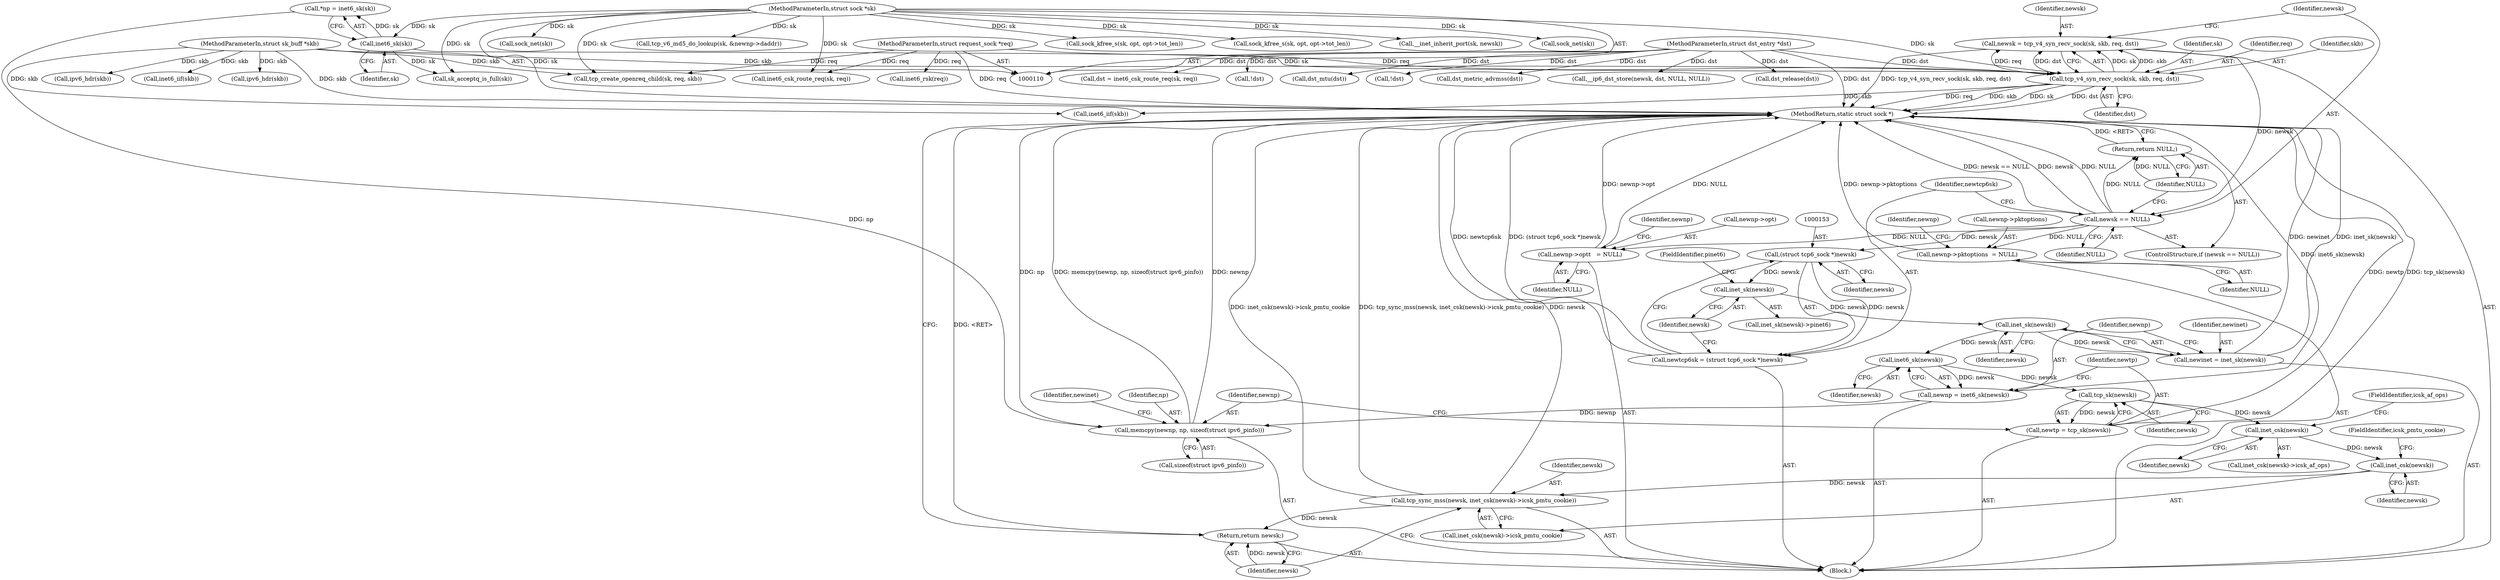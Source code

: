 digraph "0_linux_f6d8bd051c391c1c0458a30b2a7abcd939329259_33@API" {
"1000137" [label="(Call,newsk = tcp_v4_syn_recv_sock(sk, skb, req, dst))"];
"1000139" [label="(Call,tcp_v4_syn_recv_sock(sk, skb, req, dst))"];
"1000121" [label="(Call,inet6_sk(sk))"];
"1000111" [label="(MethodParameterIn,struct sock *sk)"];
"1000112" [label="(MethodParameterIn,struct sk_buff *skb)"];
"1000113" [label="(MethodParameterIn,struct request_sock *req)"];
"1000114" [label="(MethodParameterIn,struct dst_entry *dst)"];
"1000145" [label="(Call,newsk == NULL)"];
"1000148" [label="(Return,return NULL;)"];
"1000152" [label="(Call,(struct tcp6_sock *)newsk)"];
"1000150" [label="(Call,newtcp6sk = (struct tcp6_sock *)newsk)"];
"1000157" [label="(Call,inet_sk(newsk))"];
"1000166" [label="(Call,inet_sk(newsk))"];
"1000164" [label="(Call,newinet = inet_sk(newsk))"];
"1000170" [label="(Call,inet6_sk(newsk))"];
"1000168" [label="(Call,newnp = inet6_sk(newsk))"];
"1000176" [label="(Call,memcpy(newnp, np, sizeof(struct ipv6_pinfo)))"];
"1000174" [label="(Call,tcp_sk(newsk))"];
"1000172" [label="(Call,newtp = tcp_sk(newsk))"];
"1000208" [label="(Call,inet_csk(newsk))"];
"1000251" [label="(Call,inet_csk(newsk))"];
"1000248" [label="(Call,tcp_sync_mss(newsk, inet_csk(newsk)->icsk_pmtu_cookie))"];
"1000254" [label="(Return,return newsk;)"];
"1000224" [label="(Call,newnp->pktoptions  = NULL)"];
"1000229" [label="(Call,newnp->opt\t   = NULL)"];
"1000208" [label="(Call,inet_csk(newsk))"];
"1000250" [label="(Call,inet_csk(newsk)->icsk_pmtu_cookie)"];
"1000113" [label="(MethodParameterIn,struct request_sock *req)"];
"1000112" [label="(MethodParameterIn,struct sk_buff *skb)"];
"1000210" [label="(FieldIdentifier,icsk_af_ops)"];
"1000164" [label="(Call,newinet = inet_sk(newsk))"];
"1000236" [label="(Identifier,newnp)"];
"1000111" [label="(MethodParameterIn,struct sock *sk)"];
"1000152" [label="(Call,(struct tcp6_sock *)newsk)"];
"1000253" [label="(FieldIdentifier,icsk_pmtu_cookie)"];
"1000165" [label="(Identifier,newinet)"];
"1000249" [label="(Identifier,newsk)"];
"1000143" [label="(Identifier,dst)"];
"1000114" [label="(MethodParameterIn,struct dst_entry *dst)"];
"1000167" [label="(Identifier,newsk)"];
"1000463" [label="(Call,sock_kfree_s(sk, opt, opt->tot_len))"];
"1000173" [label="(Identifier,newtp)"];
"1000589" [label="(Call,sock_kfree_s(sk, opt, opt->tot_len))"];
"1000171" [label="(Identifier,newsk)"];
"1000159" [label="(FieldIdentifier,pinet6)"];
"1000137" [label="(Call,newsk = tcp_v4_syn_recv_sock(sk, skb, req, dst))"];
"1000170" [label="(Call,inet6_sk(newsk))"];
"1000177" [label="(Identifier,newnp)"];
"1000562" [label="(Call,__inet_inherit_port(sk, newsk))"];
"1000238" [label="(Call,inet6_iif(skb))"];
"1000158" [label="(Identifier,newsk)"];
"1000166" [label="(Call,inet_sk(newsk))"];
"1000251" [label="(Call,inet_csk(newsk))"];
"1000174" [label="(Call,tcp_sk(newsk))"];
"1000151" [label="(Identifier,newtcp6sk)"];
"1000119" [label="(Call,*np = inet6_sk(sk))"];
"1000577" [label="(Call,sock_net(sk))"];
"1000172" [label="(Call,newtp = tcp_sk(newsk))"];
"1000275" [label="(Call,inet6_csk_route_req(sk, req))"];
"1000233" [label="(Identifier,NULL)"];
"1000266" [label="(Call,sk_acceptq_is_full(sk))"];
"1000231" [label="(Identifier,newnp)"];
"1000248" [label="(Call,tcp_sync_mss(newsk, inet_csk(newsk)->icsk_pmtu_cookie))"];
"1000499" [label="(Call,dst_mtu(dst))"];
"1000140" [label="(Identifier,sk)"];
"1000149" [label="(Identifier,NULL)"];
"1000156" [label="(Call,inet_sk(newsk)->pinet6)"];
"1000121" [label="(Call,inet6_sk(sk))"];
"1000144" [label="(ControlStructure,if (newsk == NULL))"];
"1000150" [label="(Call,newtcp6sk = (struct tcp6_sock *)newsk)"];
"1000146" [label="(Identifier,newsk)"];
"1000258" [label="(Call,inet6_rsk(req))"];
"1000138" [label="(Identifier,newsk)"];
"1000179" [label="(Call,sizeof(struct ipv6_pinfo))"];
"1000142" [label="(Identifier,req)"];
"1000604" [label="(MethodReturn,static struct sock *)"];
"1000147" [label="(Identifier,NULL)"];
"1000207" [label="(Call,inet_csk(newsk)->icsk_af_ops)"];
"1000252" [label="(Identifier,newsk)"];
"1000225" [label="(Call,newnp->pktoptions)"];
"1000122" [label="(Identifier,sk)"];
"1000154" [label="(Identifier,newsk)"];
"1000279" [label="(Call,!dst)"];
"1000157" [label="(Call,inet_sk(newsk))"];
"1000139" [label="(Call,tcp_v4_syn_recv_sock(sk, skb, req, dst))"];
"1000505" [label="(Call,dst_metric_advmss(dst))"];
"1000444" [label="(Call,ipv6_hdr(skb))"];
"1000230" [label="(Call,newnp->opt)"];
"1000183" [label="(Identifier,newinet)"];
"1000599" [label="(Call,sock_net(sk))"];
"1000298" [label="(Call,__ip6_dst_store(newsk, dst, NULL, NULL))"];
"1000148" [label="(Return,return NULL;)"];
"1000209" [label="(Identifier,newsk)"];
"1000595" [label="(Call,dst_release(dst))"];
"1000284" [label="(Call,tcp_create_openreq_child(sk, req, skb))"];
"1000178" [label="(Identifier,np)"];
"1000273" [label="(Call,dst = inet6_csk_route_req(sk, req))"];
"1000169" [label="(Identifier,newnp)"];
"1000270" [label="(Call,!dst)"];
"1000224" [label="(Call,newnp->pktoptions  = NULL)"];
"1000255" [label="(Identifier,newsk)"];
"1000527" [label="(Call,tcp_v6_md5_do_lookup(sk, &newnp->daddr))"];
"1000175" [label="(Identifier,newsk)"];
"1000228" [label="(Identifier,NULL)"];
"1000437" [label="(Call,inet6_iif(skb))"];
"1000254" [label="(Return,return newsk;)"];
"1000141" [label="(Identifier,skb)"];
"1000176" [label="(Call,memcpy(newnp, np, sizeof(struct ipv6_pinfo)))"];
"1000145" [label="(Call,newsk == NULL)"];
"1000136" [label="(Block,)"];
"1000245" [label="(Call,ipv6_hdr(skb))"];
"1000229" [label="(Call,newnp->opt\t   = NULL)"];
"1000168" [label="(Call,newnp = inet6_sk(newsk))"];
"1000137" -> "1000136"  [label="AST: "];
"1000137" -> "1000139"  [label="CFG: "];
"1000138" -> "1000137"  [label="AST: "];
"1000139" -> "1000137"  [label="AST: "];
"1000146" -> "1000137"  [label="CFG: "];
"1000137" -> "1000604"  [label="DDG: tcp_v4_syn_recv_sock(sk, skb, req, dst)"];
"1000139" -> "1000137"  [label="DDG: sk"];
"1000139" -> "1000137"  [label="DDG: skb"];
"1000139" -> "1000137"  [label="DDG: req"];
"1000139" -> "1000137"  [label="DDG: dst"];
"1000137" -> "1000145"  [label="DDG: newsk"];
"1000139" -> "1000143"  [label="CFG: "];
"1000140" -> "1000139"  [label="AST: "];
"1000141" -> "1000139"  [label="AST: "];
"1000142" -> "1000139"  [label="AST: "];
"1000143" -> "1000139"  [label="AST: "];
"1000139" -> "1000604"  [label="DDG: req"];
"1000139" -> "1000604"  [label="DDG: skb"];
"1000139" -> "1000604"  [label="DDG: sk"];
"1000139" -> "1000604"  [label="DDG: dst"];
"1000121" -> "1000139"  [label="DDG: sk"];
"1000111" -> "1000139"  [label="DDG: sk"];
"1000112" -> "1000139"  [label="DDG: skb"];
"1000113" -> "1000139"  [label="DDG: req"];
"1000114" -> "1000139"  [label="DDG: dst"];
"1000139" -> "1000238"  [label="DDG: skb"];
"1000121" -> "1000119"  [label="AST: "];
"1000121" -> "1000122"  [label="CFG: "];
"1000122" -> "1000121"  [label="AST: "];
"1000119" -> "1000121"  [label="CFG: "];
"1000121" -> "1000119"  [label="DDG: sk"];
"1000111" -> "1000121"  [label="DDG: sk"];
"1000121" -> "1000266"  [label="DDG: sk"];
"1000111" -> "1000110"  [label="AST: "];
"1000111" -> "1000604"  [label="DDG: sk"];
"1000111" -> "1000266"  [label="DDG: sk"];
"1000111" -> "1000275"  [label="DDG: sk"];
"1000111" -> "1000284"  [label="DDG: sk"];
"1000111" -> "1000463"  [label="DDG: sk"];
"1000111" -> "1000527"  [label="DDG: sk"];
"1000111" -> "1000562"  [label="DDG: sk"];
"1000111" -> "1000577"  [label="DDG: sk"];
"1000111" -> "1000589"  [label="DDG: sk"];
"1000111" -> "1000599"  [label="DDG: sk"];
"1000112" -> "1000110"  [label="AST: "];
"1000112" -> "1000604"  [label="DDG: skb"];
"1000112" -> "1000238"  [label="DDG: skb"];
"1000112" -> "1000245"  [label="DDG: skb"];
"1000112" -> "1000284"  [label="DDG: skb"];
"1000112" -> "1000437"  [label="DDG: skb"];
"1000112" -> "1000444"  [label="DDG: skb"];
"1000113" -> "1000110"  [label="AST: "];
"1000113" -> "1000604"  [label="DDG: req"];
"1000113" -> "1000258"  [label="DDG: req"];
"1000113" -> "1000275"  [label="DDG: req"];
"1000113" -> "1000284"  [label="DDG: req"];
"1000114" -> "1000110"  [label="AST: "];
"1000114" -> "1000604"  [label="DDG: dst"];
"1000114" -> "1000270"  [label="DDG: dst"];
"1000114" -> "1000273"  [label="DDG: dst"];
"1000114" -> "1000279"  [label="DDG: dst"];
"1000114" -> "1000298"  [label="DDG: dst"];
"1000114" -> "1000499"  [label="DDG: dst"];
"1000114" -> "1000505"  [label="DDG: dst"];
"1000114" -> "1000595"  [label="DDG: dst"];
"1000145" -> "1000144"  [label="AST: "];
"1000145" -> "1000147"  [label="CFG: "];
"1000146" -> "1000145"  [label="AST: "];
"1000147" -> "1000145"  [label="AST: "];
"1000149" -> "1000145"  [label="CFG: "];
"1000151" -> "1000145"  [label="CFG: "];
"1000145" -> "1000604"  [label="DDG: newsk == NULL"];
"1000145" -> "1000604"  [label="DDG: newsk"];
"1000145" -> "1000604"  [label="DDG: NULL"];
"1000145" -> "1000148"  [label="DDG: NULL"];
"1000145" -> "1000152"  [label="DDG: newsk"];
"1000145" -> "1000224"  [label="DDG: NULL"];
"1000145" -> "1000229"  [label="DDG: NULL"];
"1000148" -> "1000144"  [label="AST: "];
"1000148" -> "1000149"  [label="CFG: "];
"1000149" -> "1000148"  [label="AST: "];
"1000604" -> "1000148"  [label="CFG: "];
"1000148" -> "1000604"  [label="DDG: <RET>"];
"1000149" -> "1000148"  [label="DDG: NULL"];
"1000152" -> "1000150"  [label="AST: "];
"1000152" -> "1000154"  [label="CFG: "];
"1000153" -> "1000152"  [label="AST: "];
"1000154" -> "1000152"  [label="AST: "];
"1000150" -> "1000152"  [label="CFG: "];
"1000152" -> "1000150"  [label="DDG: newsk"];
"1000152" -> "1000157"  [label="DDG: newsk"];
"1000150" -> "1000136"  [label="AST: "];
"1000151" -> "1000150"  [label="AST: "];
"1000158" -> "1000150"  [label="CFG: "];
"1000150" -> "1000604"  [label="DDG: newtcp6sk"];
"1000150" -> "1000604"  [label="DDG: (struct tcp6_sock *)newsk"];
"1000157" -> "1000156"  [label="AST: "];
"1000157" -> "1000158"  [label="CFG: "];
"1000158" -> "1000157"  [label="AST: "];
"1000159" -> "1000157"  [label="CFG: "];
"1000157" -> "1000166"  [label="DDG: newsk"];
"1000166" -> "1000164"  [label="AST: "];
"1000166" -> "1000167"  [label="CFG: "];
"1000167" -> "1000166"  [label="AST: "];
"1000164" -> "1000166"  [label="CFG: "];
"1000166" -> "1000164"  [label="DDG: newsk"];
"1000166" -> "1000170"  [label="DDG: newsk"];
"1000164" -> "1000136"  [label="AST: "];
"1000165" -> "1000164"  [label="AST: "];
"1000169" -> "1000164"  [label="CFG: "];
"1000164" -> "1000604"  [label="DDG: inet_sk(newsk)"];
"1000164" -> "1000604"  [label="DDG: newinet"];
"1000170" -> "1000168"  [label="AST: "];
"1000170" -> "1000171"  [label="CFG: "];
"1000171" -> "1000170"  [label="AST: "];
"1000168" -> "1000170"  [label="CFG: "];
"1000170" -> "1000168"  [label="DDG: newsk"];
"1000170" -> "1000174"  [label="DDG: newsk"];
"1000168" -> "1000136"  [label="AST: "];
"1000169" -> "1000168"  [label="AST: "];
"1000173" -> "1000168"  [label="CFG: "];
"1000168" -> "1000604"  [label="DDG: inet6_sk(newsk)"];
"1000168" -> "1000176"  [label="DDG: newnp"];
"1000176" -> "1000136"  [label="AST: "];
"1000176" -> "1000179"  [label="CFG: "];
"1000177" -> "1000176"  [label="AST: "];
"1000178" -> "1000176"  [label="AST: "];
"1000179" -> "1000176"  [label="AST: "];
"1000183" -> "1000176"  [label="CFG: "];
"1000176" -> "1000604"  [label="DDG: np"];
"1000176" -> "1000604"  [label="DDG: memcpy(newnp, np, sizeof(struct ipv6_pinfo))"];
"1000176" -> "1000604"  [label="DDG: newnp"];
"1000119" -> "1000176"  [label="DDG: np"];
"1000174" -> "1000172"  [label="AST: "];
"1000174" -> "1000175"  [label="CFG: "];
"1000175" -> "1000174"  [label="AST: "];
"1000172" -> "1000174"  [label="CFG: "];
"1000174" -> "1000172"  [label="DDG: newsk"];
"1000174" -> "1000208"  [label="DDG: newsk"];
"1000172" -> "1000136"  [label="AST: "];
"1000173" -> "1000172"  [label="AST: "];
"1000177" -> "1000172"  [label="CFG: "];
"1000172" -> "1000604"  [label="DDG: newtp"];
"1000172" -> "1000604"  [label="DDG: tcp_sk(newsk)"];
"1000208" -> "1000207"  [label="AST: "];
"1000208" -> "1000209"  [label="CFG: "];
"1000209" -> "1000208"  [label="AST: "];
"1000210" -> "1000208"  [label="CFG: "];
"1000208" -> "1000251"  [label="DDG: newsk"];
"1000251" -> "1000250"  [label="AST: "];
"1000251" -> "1000252"  [label="CFG: "];
"1000252" -> "1000251"  [label="AST: "];
"1000253" -> "1000251"  [label="CFG: "];
"1000251" -> "1000248"  [label="DDG: newsk"];
"1000248" -> "1000136"  [label="AST: "];
"1000248" -> "1000250"  [label="CFG: "];
"1000249" -> "1000248"  [label="AST: "];
"1000250" -> "1000248"  [label="AST: "];
"1000255" -> "1000248"  [label="CFG: "];
"1000248" -> "1000604"  [label="DDG: tcp_sync_mss(newsk, inet_csk(newsk)->icsk_pmtu_cookie)"];
"1000248" -> "1000604"  [label="DDG: inet_csk(newsk)->icsk_pmtu_cookie"];
"1000248" -> "1000604"  [label="DDG: newsk"];
"1000248" -> "1000254"  [label="DDG: newsk"];
"1000254" -> "1000136"  [label="AST: "];
"1000254" -> "1000255"  [label="CFG: "];
"1000255" -> "1000254"  [label="AST: "];
"1000604" -> "1000254"  [label="CFG: "];
"1000254" -> "1000604"  [label="DDG: <RET>"];
"1000255" -> "1000254"  [label="DDG: newsk"];
"1000224" -> "1000136"  [label="AST: "];
"1000224" -> "1000228"  [label="CFG: "];
"1000225" -> "1000224"  [label="AST: "];
"1000228" -> "1000224"  [label="AST: "];
"1000231" -> "1000224"  [label="CFG: "];
"1000224" -> "1000604"  [label="DDG: newnp->pktoptions"];
"1000229" -> "1000136"  [label="AST: "];
"1000229" -> "1000233"  [label="CFG: "];
"1000230" -> "1000229"  [label="AST: "];
"1000233" -> "1000229"  [label="AST: "];
"1000236" -> "1000229"  [label="CFG: "];
"1000229" -> "1000604"  [label="DDG: NULL"];
"1000229" -> "1000604"  [label="DDG: newnp->opt"];
}

